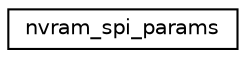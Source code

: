 digraph "Graphical Class Hierarchy"
{
 // LATEX_PDF_SIZE
  edge [fontname="Helvetica",fontsize="10",labelfontname="Helvetica",labelfontsize="10"];
  node [fontname="Helvetica",fontsize="10",shape=record];
  rankdir="LR";
  Node0 [label="nvram_spi_params",height=0.2,width=0.4,color="black", fillcolor="white", style="filled",URL="$structnvram__spi__params.html",tooltip="Bus parameters for SPI NVRAM."];
}
